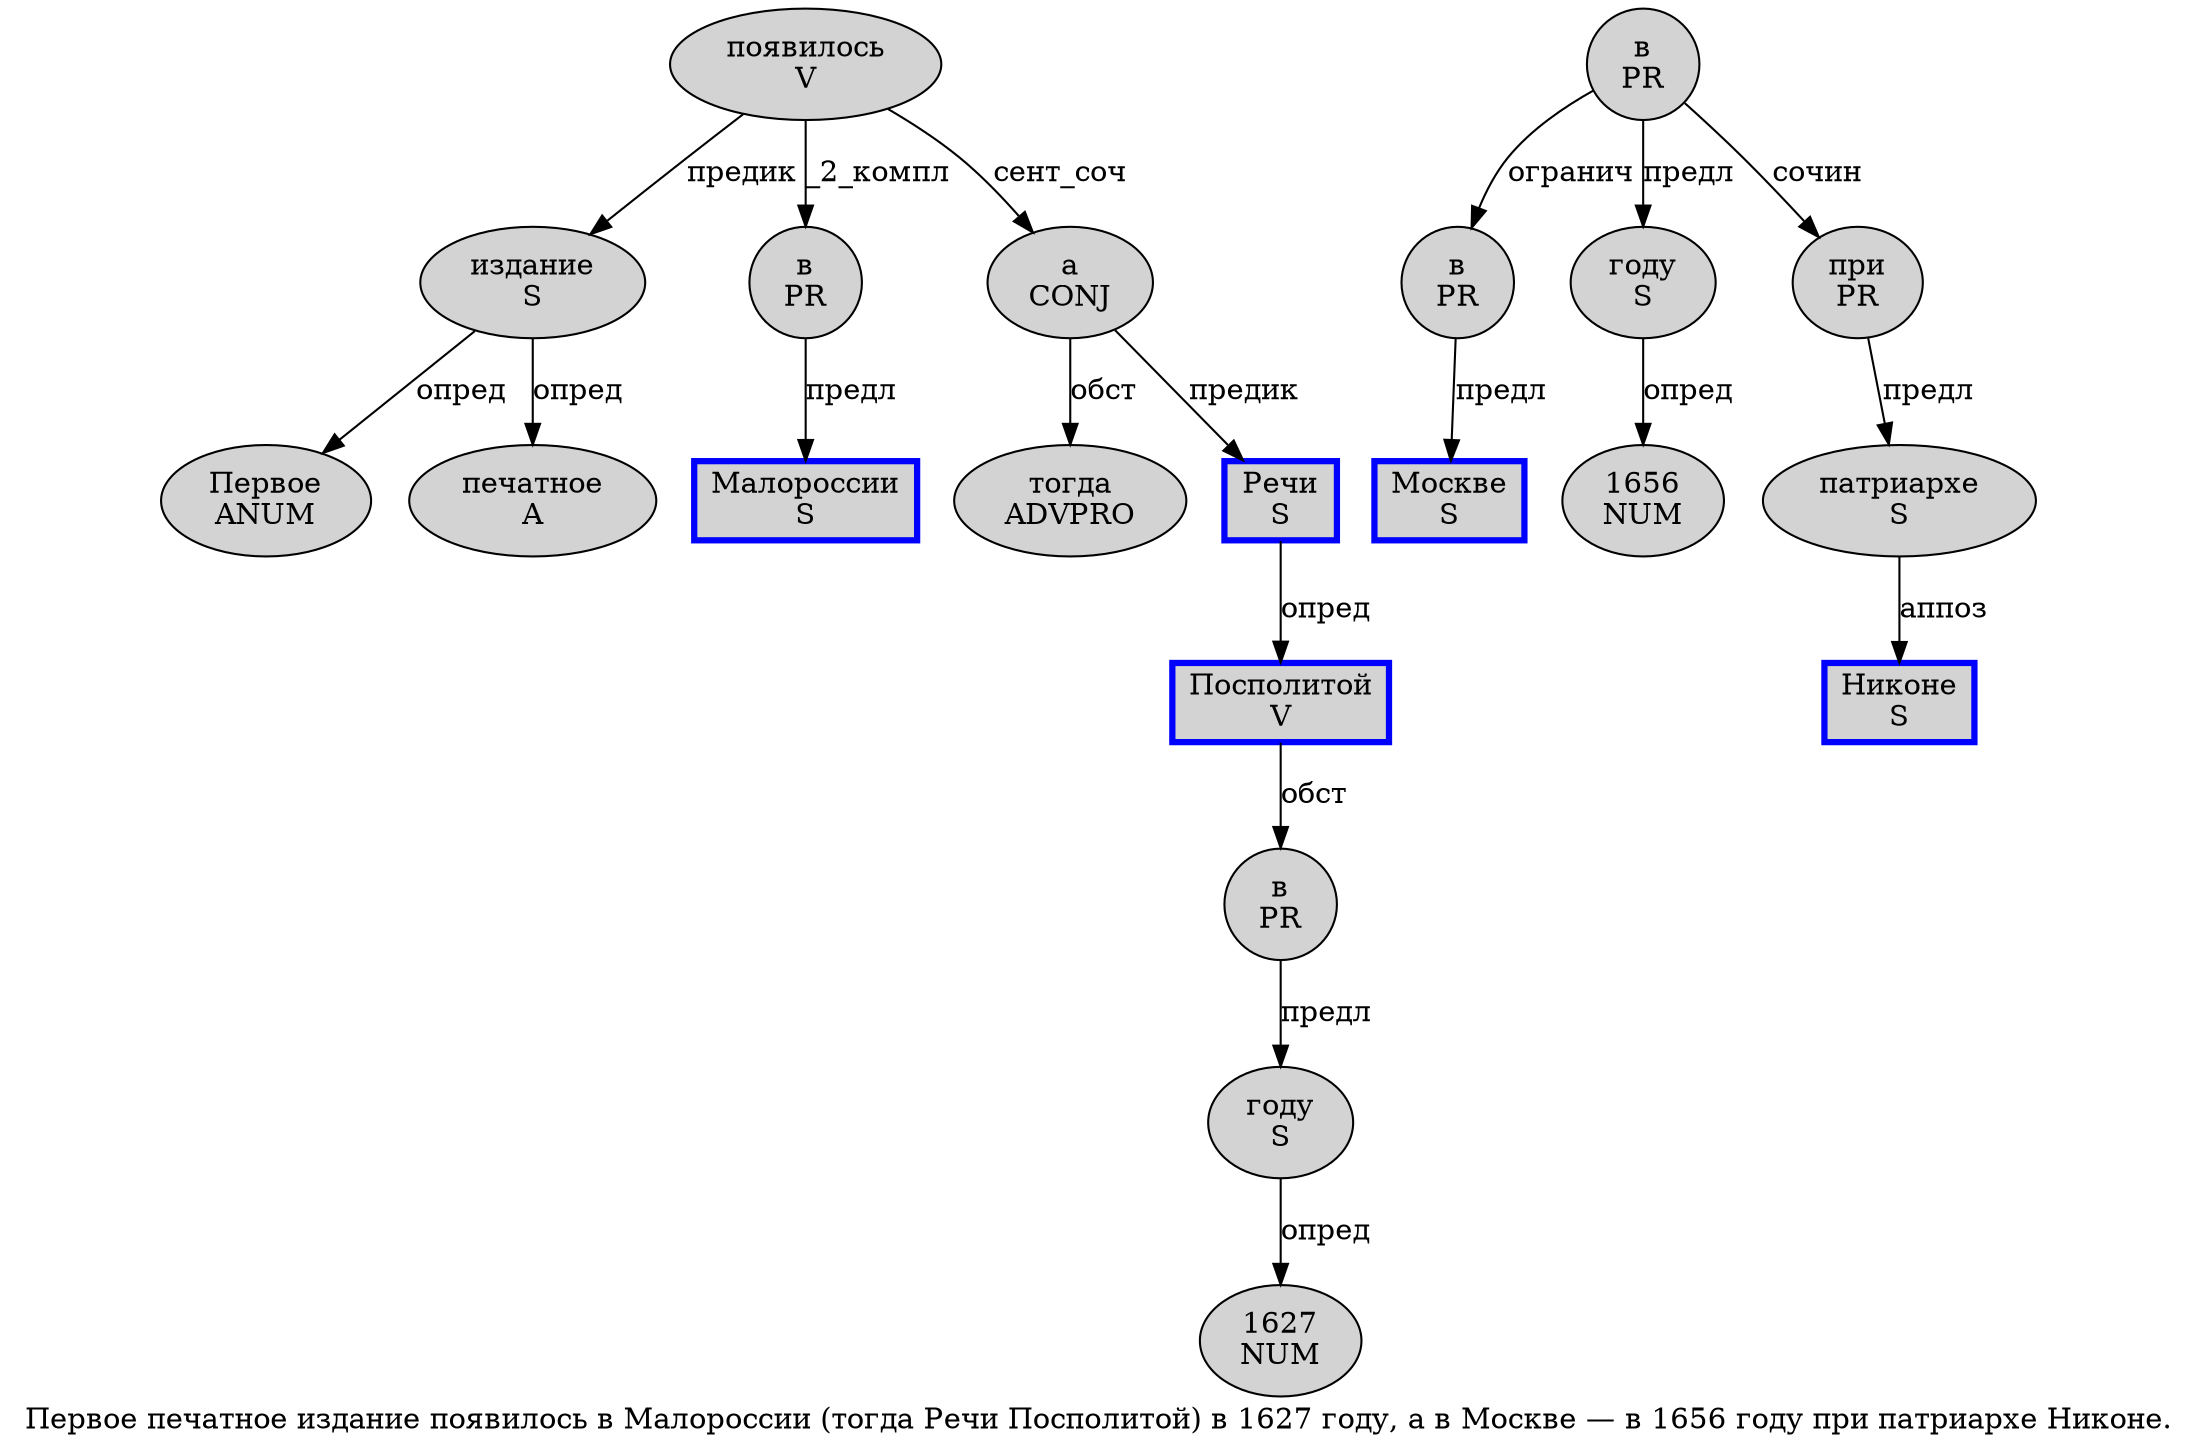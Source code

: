 digraph SENTENCE_1645 {
	graph [label="Первое печатное издание появилось в Малороссии (тогда Речи Посполитой) в 1627 году, а в Москве — в 1656 году при патриархе Никоне."]
	node [style=filled]
		0 [label="Первое
ANUM" color="" fillcolor=lightgray penwidth=1 shape=ellipse]
		1 [label="печатное
A" color="" fillcolor=lightgray penwidth=1 shape=ellipse]
		2 [label="издание
S" color="" fillcolor=lightgray penwidth=1 shape=ellipse]
		3 [label="появилось
V" color="" fillcolor=lightgray penwidth=1 shape=ellipse]
		4 [label="в
PR" color="" fillcolor=lightgray penwidth=1 shape=ellipse]
		5 [label="Малороссии
S" color=blue fillcolor=lightgray penwidth=3 shape=box]
		7 [label="тогда
ADVPRO" color="" fillcolor=lightgray penwidth=1 shape=ellipse]
		8 [label="Речи
S" color=blue fillcolor=lightgray penwidth=3 shape=box]
		9 [label="Посполитой
V" color=blue fillcolor=lightgray penwidth=3 shape=box]
		11 [label="в
PR" color="" fillcolor=lightgray penwidth=1 shape=ellipse]
		12 [label="1627
NUM" color="" fillcolor=lightgray penwidth=1 shape=ellipse]
		13 [label="году
S" color="" fillcolor=lightgray penwidth=1 shape=ellipse]
		15 [label="а
CONJ" color="" fillcolor=lightgray penwidth=1 shape=ellipse]
		16 [label="в
PR" color="" fillcolor=lightgray penwidth=1 shape=ellipse]
		17 [label="Москве
S" color=blue fillcolor=lightgray penwidth=3 shape=box]
		19 [label="в
PR" color="" fillcolor=lightgray penwidth=1 shape=ellipse]
		20 [label="1656
NUM" color="" fillcolor=lightgray penwidth=1 shape=ellipse]
		21 [label="году
S" color="" fillcolor=lightgray penwidth=1 shape=ellipse]
		22 [label="при
PR" color="" fillcolor=lightgray penwidth=1 shape=ellipse]
		23 [label="патриархе
S" color="" fillcolor=lightgray penwidth=1 shape=ellipse]
		24 [label="Никоне
S" color=blue fillcolor=lightgray penwidth=3 shape=box]
			16 -> 17 [label="предл"]
			11 -> 13 [label="предл"]
			9 -> 11 [label="обст"]
			23 -> 24 [label="аппоз"]
			15 -> 7 [label="обст"]
			15 -> 8 [label="предик"]
			21 -> 20 [label="опред"]
			8 -> 9 [label="опред"]
			3 -> 2 [label="предик"]
			3 -> 4 [label="_2_компл"]
			3 -> 15 [label="сент_соч"]
			13 -> 12 [label="опред"]
			19 -> 16 [label="огранич"]
			19 -> 21 [label="предл"]
			19 -> 22 [label="сочин"]
			2 -> 0 [label="опред"]
			2 -> 1 [label="опред"]
			22 -> 23 [label="предл"]
			4 -> 5 [label="предл"]
}